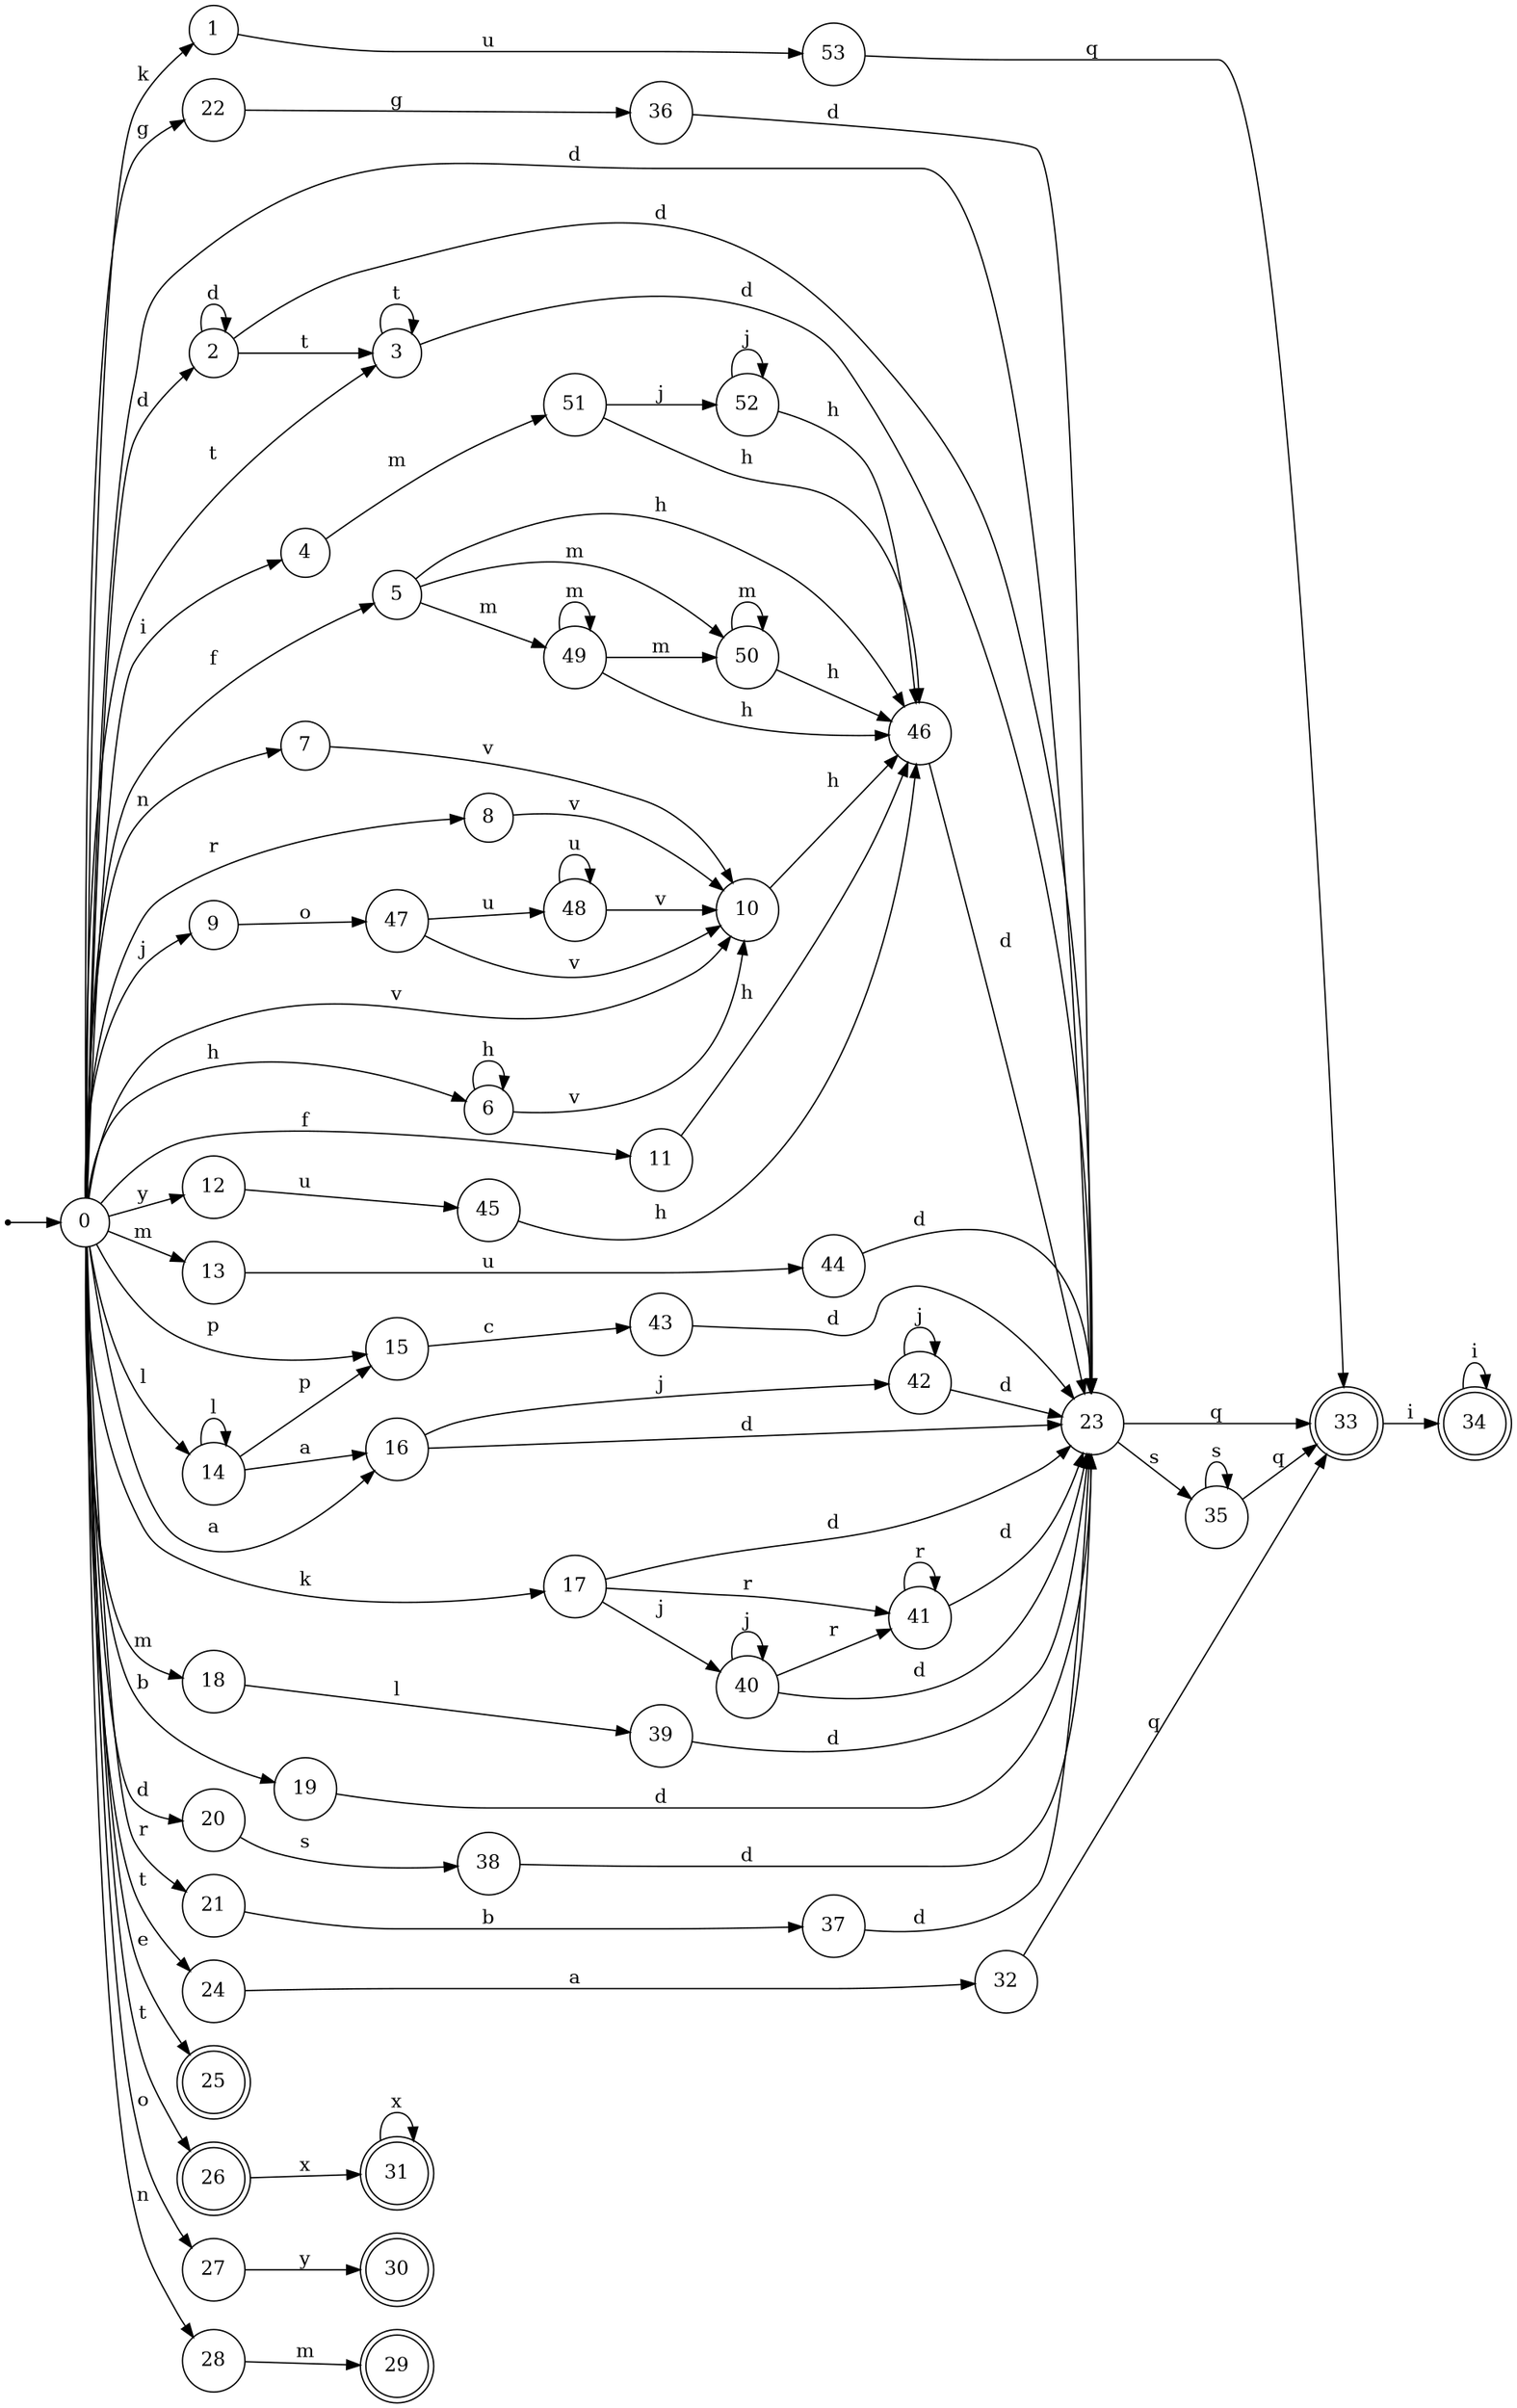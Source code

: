 digraph finite_state_machine {
rankdir=LR;
size="20,20";
node [shape = point]; "dummy0"
node [shape = circle]; "0";
"dummy0" -> "0";
node [shape = circle]; "1";
node [shape = circle]; "2";
node [shape = circle]; "3";
node [shape = circle]; "4";
node [shape = circle]; "5";
node [shape = circle]; "6";
node [shape = circle]; "7";
node [shape = circle]; "8";
node [shape = circle]; "9";
node [shape = circle]; "10";
node [shape = circle]; "11";
node [shape = circle]; "12";
node [shape = circle]; "13";
node [shape = circle]; "14";
node [shape = circle]; "15";
node [shape = circle]; "16";
node [shape = circle]; "17";
node [shape = circle]; "18";
node [shape = circle]; "19";
node [shape = circle]; "20";
node [shape = circle]; "21";
node [shape = circle]; "22";
node [shape = circle]; "23";
node [shape = circle]; "24";
node [shape = doublecircle]; "25";node [shape = doublecircle]; "26";node [shape = circle]; "27";
node [shape = circle]; "28";
node [shape = doublecircle]; "29";node [shape = doublecircle]; "30";node [shape = doublecircle]; "31";node [shape = circle]; "32";
node [shape = doublecircle]; "33";node [shape = doublecircle]; "34";node [shape = circle]; "35";
node [shape = circle]; "36";
node [shape = circle]; "37";
node [shape = circle]; "38";
node [shape = circle]; "39";
node [shape = circle]; "40";
node [shape = circle]; "41";
node [shape = circle]; "42";
node [shape = circle]; "43";
node [shape = circle]; "44";
node [shape = circle]; "45";
node [shape = circle]; "46";
node [shape = circle]; "47";
node [shape = circle]; "48";
node [shape = circle]; "49";
node [shape = circle]; "50";
node [shape = circle]; "51";
node [shape = circle]; "52";
node [shape = circle]; "53";
"0" -> "1" [label = "k"];
 "0" -> "17" [label = "k"];
 "0" -> "2" [label = "d"];
 "0" -> "20" [label = "d"];
 "0" -> "23" [label = "d"];
 "0" -> "24" [label = "t"];
 "0" -> "26" [label = "t"];
 "0" -> "3" [label = "t"];
 "0" -> "4" [label = "i"];
 "0" -> "11" [label = "f"];
 "0" -> "5" [label = "f"];
 "0" -> "6" [label = "h"];
 "0" -> "28" [label = "n"];
 "0" -> "7" [label = "n"];
 "0" -> "8" [label = "r"];
 "0" -> "21" [label = "r"];
 "0" -> "9" [label = "j"];
 "0" -> "10" [label = "v"];
 "0" -> "12" [label = "y"];
 "0" -> "18" [label = "m"];
 "0" -> "13" [label = "m"];
 "0" -> "14" [label = "l"];
 "0" -> "15" [label = "p"];
 "0" -> "16" [label = "a"];
 "0" -> "19" [label = "b"];
 "0" -> "22" [label = "g"];
 "0" -> "25" [label = "e"];
 "0" -> "27" [label = "o"];
 "28" -> "29" [label = "m"];
 "27" -> "30" [label = "y"];
 "26" -> "31" [label = "x"];
 "31" -> "31" [label = "x"];
 "24" -> "32" [label = "a"];
 "32" -> "33" [label = "q"];
 "33" -> "34" [label = "i"];
 "34" -> "34" [label = "i"];
 "23" -> "35" [label = "s"];
 "23" -> "33" [label = "q"];
 "35" -> "35" [label = "s"];
 "35" -> "33" [label = "q"];
 "22" -> "36" [label = "g"];
 "36" -> "23" [label = "d"];
 "21" -> "37" [label = "b"];
 "37" -> "23" [label = "d"];
 "20" -> "38" [label = "s"];
 "38" -> "23" [label = "d"];
 "19" -> "23" [label = "d"];
 "18" -> "39" [label = "l"];
 "39" -> "23" [label = "d"];
 "17" -> "40" [label = "j"];
 "17" -> "41" [label = "r"];
 "17" -> "23" [label = "d"];
 "41" -> "41" [label = "r"];
 "41" -> "23" [label = "d"];
 "40" -> "40" [label = "j"];
 "40" -> "41" [label = "r"];
 "40" -> "23" [label = "d"];
 "16" -> "42" [label = "j"];
 "16" -> "23" [label = "d"];
 "42" -> "42" [label = "j"];
 "42" -> "23" [label = "d"];
 "15" -> "43" [label = "c"];
 "43" -> "23" [label = "d"];
 "14" -> "14" [label = "l"];
 "14" -> "15" [label = "p"];
 "14" -> "16" [label = "a"];
 "13" -> "44" [label = "u"];
 "44" -> "23" [label = "d"];
 "12" -> "45" [label = "u"];
 "45" -> "46" [label = "h"];
 "46" -> "23" [label = "d"];
 "11" -> "46" [label = "h"];
 "10" -> "46" [label = "h"];
 "9" -> "47" [label = "o"];
 "47" -> "48" [label = "u"];
 "47" -> "10" [label = "v"];
 "48" -> "48" [label = "u"];
 "48" -> "10" [label = "v"];
 "8" -> "10" [label = "v"];
 "7" -> "10" [label = "v"];
 "6" -> "6" [label = "h"];
 "6" -> "10" [label = "v"];
 "5" -> "49" [label = "m"];
 "5" -> "50" [label = "m"];
 "5" -> "46" [label = "h"];
 "50" -> "50" [label = "m"];
 "50" -> "46" [label = "h"];
 "49" -> "49" [label = "m"];
 "49" -> "50" [label = "m"];
 "49" -> "46" [label = "h"];
 "4" -> "51" [label = "m"];
 "51" -> "52" [label = "j"];
 "51" -> "46" [label = "h"];
 "52" -> "52" [label = "j"];
 "52" -> "46" [label = "h"];
 "3" -> "3" [label = "t"];
 "3" -> "23" [label = "d"];
 "2" -> "2" [label = "d"];
 "2" -> "23" [label = "d"];
 "2" -> "3" [label = "t"];
 "1" -> "53" [label = "u"];
 "53" -> "33" [label = "q"];
 }
